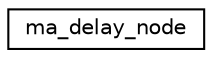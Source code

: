 digraph "Graphical Class Hierarchy"
{
 // LATEX_PDF_SIZE
  edge [fontname="Helvetica",fontsize="10",labelfontname="Helvetica",labelfontsize="10"];
  node [fontname="Helvetica",fontsize="10",shape=record];
  rankdir="LR";
  Node0 [label="ma_delay_node",height=0.2,width=0.4,color="black", fillcolor="white", style="filled",URL="$structma__delay__node.html",tooltip=" "];
}
